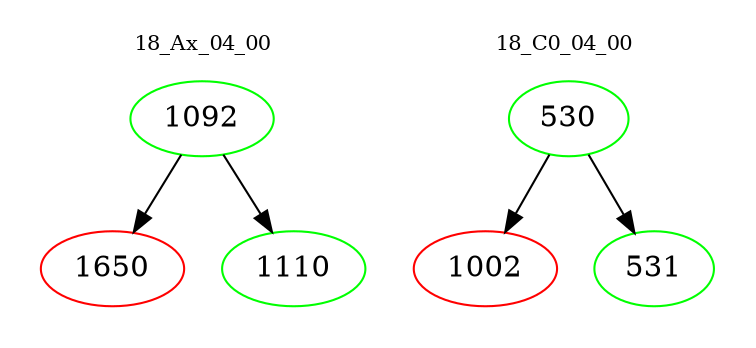 digraph{
subgraph cluster_0 {
color = white
label = "18_Ax_04_00";
fontsize=10;
T0_1092 [label="1092", color="green"]
T0_1092 -> T0_1650 [color="black"]
T0_1650 [label="1650", color="red"]
T0_1092 -> T0_1110 [color="black"]
T0_1110 [label="1110", color="green"]
}
subgraph cluster_1 {
color = white
label = "18_C0_04_00";
fontsize=10;
T1_530 [label="530", color="green"]
T1_530 -> T1_1002 [color="black"]
T1_1002 [label="1002", color="red"]
T1_530 -> T1_531 [color="black"]
T1_531 [label="531", color="green"]
}
}
